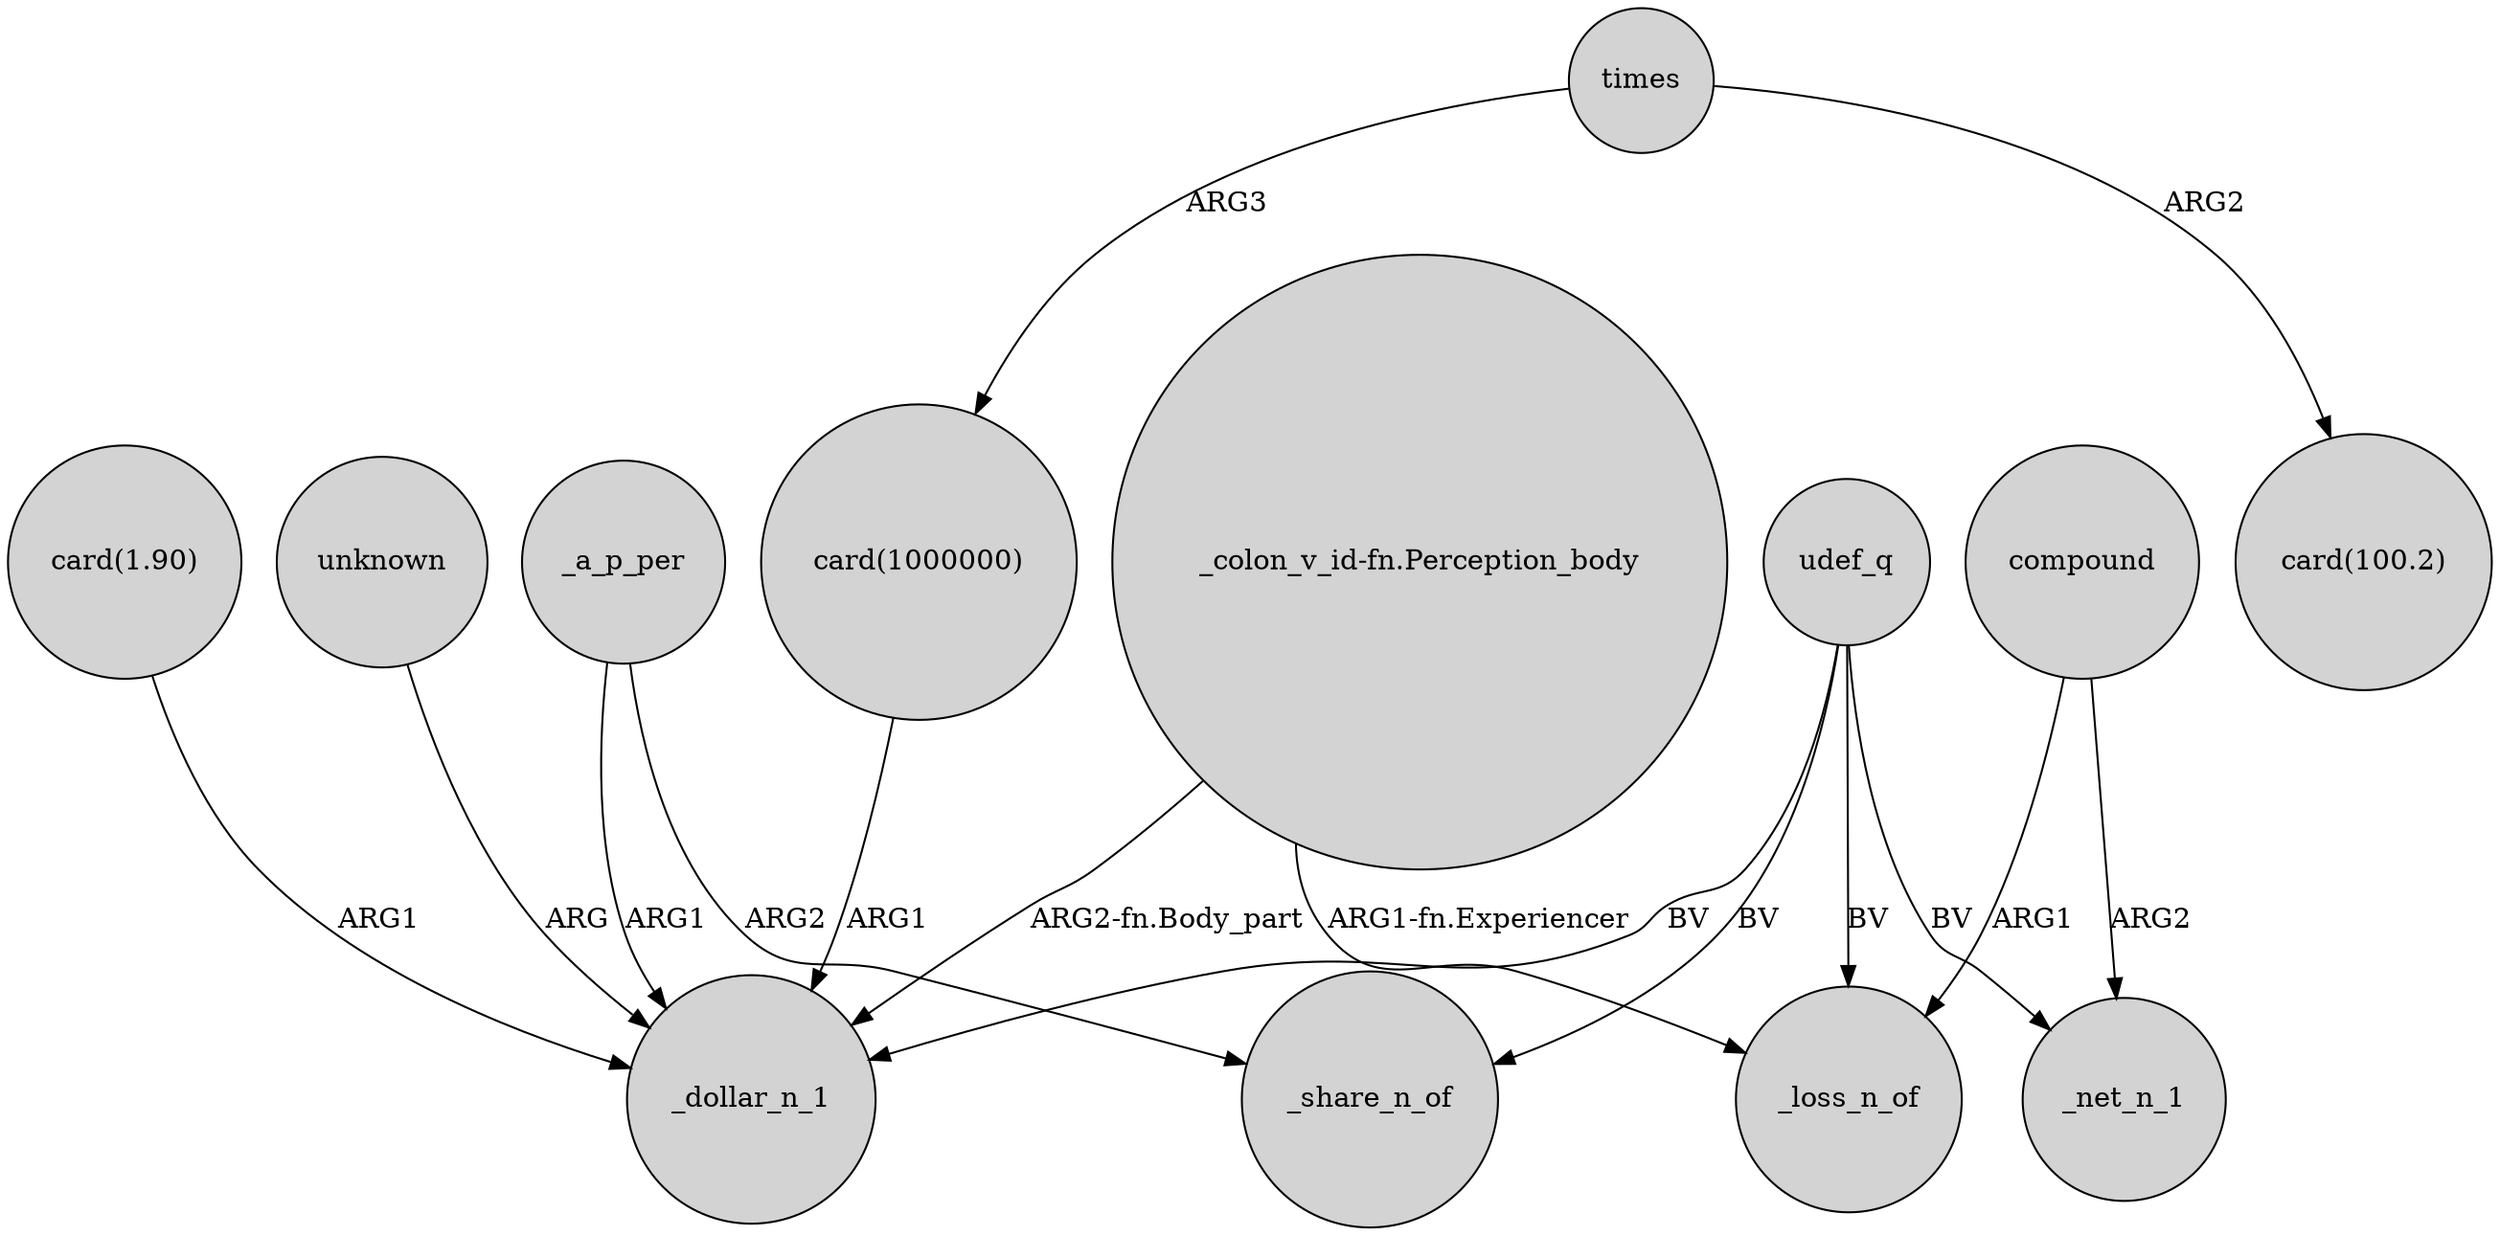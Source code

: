 digraph {
	node [shape=circle style=filled]
	times -> "card(1000000)" [label=ARG3]
	times -> "card(100.2)" [label=ARG2]
	_a_p_per -> _share_n_of [label=ARG2]
	udef_q -> _net_n_1 [label=BV]
	udef_q -> _share_n_of [label=BV]
	compound -> _net_n_1 [label=ARG2]
	udef_q -> _loss_n_of [label=BV]
	udef_q -> _dollar_n_1 [label=BV]
	"card(1000000)" -> _dollar_n_1 [label=ARG1]
	unknown -> _dollar_n_1 [label=ARG]
	"card(1.90)" -> _dollar_n_1 [label=ARG1]
	_a_p_per -> _dollar_n_1 [label=ARG1]
	"_colon_v_id-fn.Perception_body" -> _dollar_n_1 [label="ARG2-fn.Body_part"]
	"_colon_v_id-fn.Perception_body" -> _loss_n_of [label="ARG1-fn.Experiencer"]
	compound -> _loss_n_of [label=ARG1]
}
